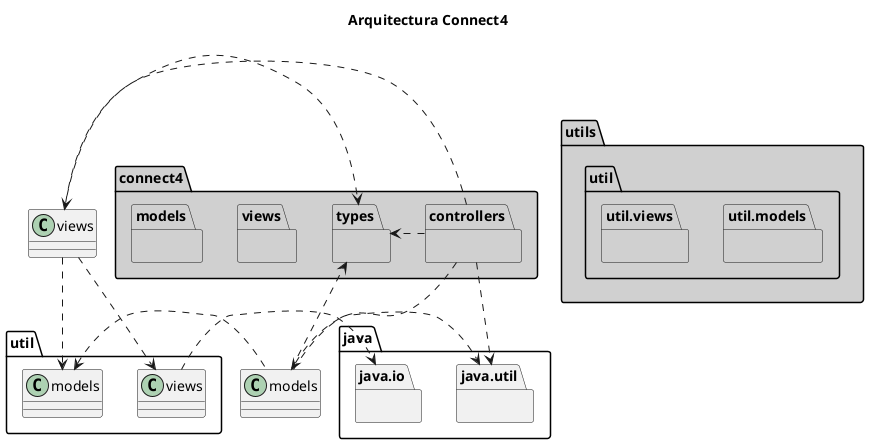 @startuml Architecture
title Arquitectura Connect4
package connect4 #D0D0D0 {
package controllers #D0D0D0 {}
package types #D0D0D0 {}
package views #D0D0D0 {}
package models #D0D0D0 {}
}
package utils #D0D0D0 {
package util.models #D0D0D0 {}
package util.views #D0D0D0 {}
}
package java.util {}
package java.io {}
views .right.> types
views .down.> util.views
views .down.> util.models
models .down.> types
models .right.> java.util
models .left.> util.models
controllers .right.> views
controllers .right.> models
controllers .right.> types
controllers .down.> java.util
util.views .right.> java.io
@enduml